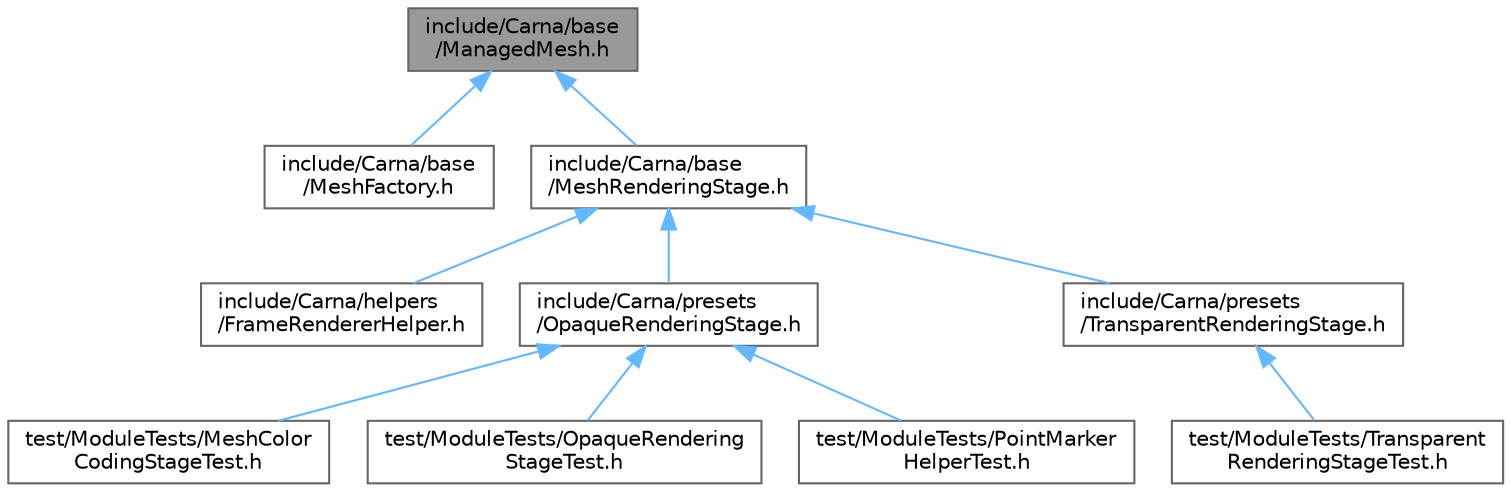 digraph "include/Carna/base/ManagedMesh.h"
{
 // LATEX_PDF_SIZE
  bgcolor="transparent";
  edge [fontname=Helvetica,fontsize=10,labelfontname=Helvetica,labelfontsize=10];
  node [fontname=Helvetica,fontsize=10,shape=box,height=0.2,width=0.4];
  Node1 [id="Node000001",label="include/Carna/base\l/ManagedMesh.h",height=0.2,width=0.4,color="gray40", fillcolor="grey60", style="filled", fontcolor="black",tooltip="Defines Carna::base::ManagedMesh."];
  Node1 -> Node2 [id="edge1_Node000001_Node000002",dir="back",color="steelblue1",style="solid",tooltip=" "];
  Node2 [id="Node000002",label="include/Carna/base\l/MeshFactory.h",height=0.2,width=0.4,color="grey40", fillcolor="white", style="filled",URL="$MeshFactory_8h.html",tooltip="Defines Carna::base::MeshFactory."];
  Node1 -> Node3 [id="edge2_Node000001_Node000003",dir="back",color="steelblue1",style="solid",tooltip=" "];
  Node3 [id="Node000003",label="include/Carna/base\l/MeshRenderingStage.h",height=0.2,width=0.4,color="grey40", fillcolor="white", style="filled",URL="$MeshRenderingStage_8h.html",tooltip="Defines Carna::base::MeshRenderingStage."];
  Node3 -> Node4 [id="edge3_Node000003_Node000004",dir="back",color="steelblue1",style="solid",tooltip=" "];
  Node4 [id="Node000004",label="include/Carna/helpers\l/FrameRendererHelper.h",height=0.2,width=0.4,color="grey40", fillcolor="white", style="filled",URL="$FrameRendererHelper_8h.html",tooltip="Defines Carna::helpers::FrameRendererHelper."];
  Node3 -> Node5 [id="edge4_Node000003_Node000005",dir="back",color="steelblue1",style="solid",tooltip=" "];
  Node5 [id="Node000005",label="include/Carna/presets\l/OpaqueRenderingStage.h",height=0.2,width=0.4,color="grey40", fillcolor="white", style="filled",URL="$OpaqueRenderingStage_8h.html",tooltip="Defines Carna::presets::OpaqueRenderingStage."];
  Node5 -> Node6 [id="edge5_Node000005_Node000006",dir="back",color="steelblue1",style="solid",tooltip=" "];
  Node6 [id="Node000006",label="test/ModuleTests/MeshColor\lCodingStageTest.h",height=0.2,width=0.4,color="grey40", fillcolor="white", style="filled",URL="$MeshColorCodingStageTest_8h_source.html",tooltip=" "];
  Node5 -> Node7 [id="edge6_Node000005_Node000007",dir="back",color="steelblue1",style="solid",tooltip=" "];
  Node7 [id="Node000007",label="test/ModuleTests/OpaqueRendering\lStageTest.h",height=0.2,width=0.4,color="grey40", fillcolor="white", style="filled",URL="$OpaqueRenderingStageTest_8h_source.html",tooltip=" "];
  Node5 -> Node8 [id="edge7_Node000005_Node000008",dir="back",color="steelblue1",style="solid",tooltip=" "];
  Node8 [id="Node000008",label="test/ModuleTests/PointMarker\lHelperTest.h",height=0.2,width=0.4,color="grey40", fillcolor="white", style="filled",URL="$PointMarkerHelperTest_8h_source.html",tooltip=" "];
  Node3 -> Node9 [id="edge8_Node000003_Node000009",dir="back",color="steelblue1",style="solid",tooltip=" "];
  Node9 [id="Node000009",label="include/Carna/presets\l/TransparentRenderingStage.h",height=0.2,width=0.4,color="grey40", fillcolor="white", style="filled",URL="$TransparentRenderingStage_8h.html",tooltip="Defines Carna::presets::TransparentRenderingStage."];
  Node9 -> Node10 [id="edge9_Node000009_Node000010",dir="back",color="steelblue1",style="solid",tooltip=" "];
  Node10 [id="Node000010",label="test/ModuleTests/Transparent\lRenderingStageTest.h",height=0.2,width=0.4,color="grey40", fillcolor="white", style="filled",URL="$TransparentRenderingStageTest_8h_source.html",tooltip=" "];
}
